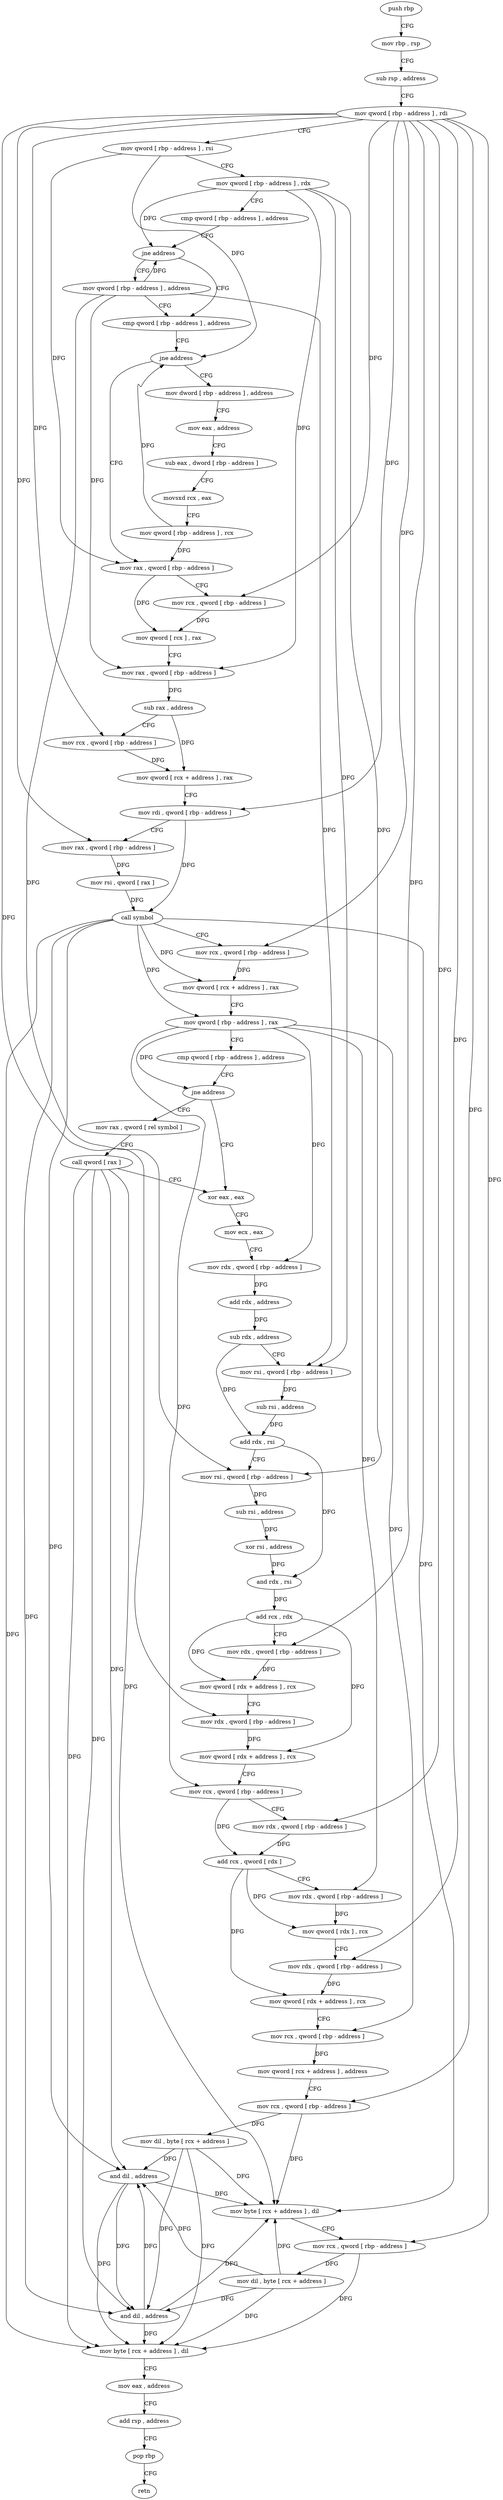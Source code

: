 digraph "func" {
"279408" [label = "push rbp" ]
"279409" [label = "mov rbp , rsp" ]
"279412" [label = "sub rsp , address" ]
"279416" [label = "mov qword [ rbp - address ] , rdi" ]
"279420" [label = "mov qword [ rbp - address ] , rsi" ]
"279424" [label = "mov qword [ rbp - address ] , rdx" ]
"279428" [label = "cmp qword [ rbp - address ] , address" ]
"279433" [label = "jne address" ]
"279447" [label = "cmp qword [ rbp - address ] , address" ]
"279439" [label = "mov qword [ rbp - address ] , address" ]
"279452" [label = "jne address" ]
"279480" [label = "mov rax , qword [ rbp - address ]" ]
"279458" [label = "mov dword [ rbp - address ] , address" ]
"279484" [label = "mov rcx , qword [ rbp - address ]" ]
"279488" [label = "mov qword [ rcx ] , rax" ]
"279491" [label = "mov rax , qword [ rbp - address ]" ]
"279495" [label = "sub rax , address" ]
"279501" [label = "mov rcx , qword [ rbp - address ]" ]
"279505" [label = "mov qword [ rcx + address ] , rax" ]
"279509" [label = "mov rdi , qword [ rbp - address ]" ]
"279513" [label = "mov rax , qword [ rbp - address ]" ]
"279517" [label = "mov rsi , qword [ rax ]" ]
"279520" [label = "call symbol" ]
"279525" [label = "mov rcx , qword [ rbp - address ]" ]
"279529" [label = "mov qword [ rcx + address ] , rax" ]
"279533" [label = "mov qword [ rbp - address ] , rax" ]
"279537" [label = "cmp qword [ rbp - address ] , address" ]
"279542" [label = "jne address" ]
"279557" [label = "xor eax , eax" ]
"279548" [label = "mov rax , qword [ rel symbol ]" ]
"279465" [label = "mov eax , address" ]
"279470" [label = "sub eax , dword [ rbp - address ]" ]
"279473" [label = "movsxd rcx , eax" ]
"279476" [label = "mov qword [ rbp - address ] , rcx" ]
"279559" [label = "mov ecx , eax" ]
"279561" [label = "mov rdx , qword [ rbp - address ]" ]
"279565" [label = "add rdx , address" ]
"279572" [label = "sub rdx , address" ]
"279579" [label = "mov rsi , qword [ rbp - address ]" ]
"279583" [label = "sub rsi , address" ]
"279590" [label = "add rdx , rsi" ]
"279593" [label = "mov rsi , qword [ rbp - address ]" ]
"279597" [label = "sub rsi , address" ]
"279604" [label = "xor rsi , address" ]
"279611" [label = "and rdx , rsi" ]
"279614" [label = "add rcx , rdx" ]
"279617" [label = "mov rdx , qword [ rbp - address ]" ]
"279621" [label = "mov qword [ rdx + address ] , rcx" ]
"279625" [label = "mov rdx , qword [ rbp - address ]" ]
"279629" [label = "mov qword [ rdx + address ] , rcx" ]
"279633" [label = "mov rcx , qword [ rbp - address ]" ]
"279637" [label = "mov rdx , qword [ rbp - address ]" ]
"279641" [label = "add rcx , qword [ rdx ]" ]
"279644" [label = "mov rdx , qword [ rbp - address ]" ]
"279648" [label = "mov qword [ rdx ] , rcx" ]
"279651" [label = "mov rdx , qword [ rbp - address ]" ]
"279655" [label = "mov qword [ rdx + address ] , rcx" ]
"279659" [label = "mov rcx , qword [ rbp - address ]" ]
"279663" [label = "mov qword [ rcx + address ] , address" ]
"279671" [label = "mov rcx , qword [ rbp - address ]" ]
"279675" [label = "mov dil , byte [ rcx + address ]" ]
"279679" [label = "and dil , address" ]
"279683" [label = "mov byte [ rcx + address ] , dil" ]
"279687" [label = "mov rcx , qword [ rbp - address ]" ]
"279691" [label = "mov dil , byte [ rcx + address ]" ]
"279695" [label = "and dil , address" ]
"279699" [label = "mov byte [ rcx + address ] , dil" ]
"279703" [label = "mov eax , address" ]
"279708" [label = "add rsp , address" ]
"279712" [label = "pop rbp" ]
"279713" [label = "retn" ]
"279555" [label = "call qword [ rax ]" ]
"279408" -> "279409" [ label = "CFG" ]
"279409" -> "279412" [ label = "CFG" ]
"279412" -> "279416" [ label = "CFG" ]
"279416" -> "279420" [ label = "CFG" ]
"279416" -> "279484" [ label = "DFG" ]
"279416" -> "279501" [ label = "DFG" ]
"279416" -> "279509" [ label = "DFG" ]
"279416" -> "279513" [ label = "DFG" ]
"279416" -> "279525" [ label = "DFG" ]
"279416" -> "279617" [ label = "DFG" ]
"279416" -> "279625" [ label = "DFG" ]
"279416" -> "279637" [ label = "DFG" ]
"279416" -> "279651" [ label = "DFG" ]
"279416" -> "279671" [ label = "DFG" ]
"279416" -> "279687" [ label = "DFG" ]
"279420" -> "279424" [ label = "CFG" ]
"279420" -> "279452" [ label = "DFG" ]
"279420" -> "279480" [ label = "DFG" ]
"279424" -> "279428" [ label = "CFG" ]
"279424" -> "279433" [ label = "DFG" ]
"279424" -> "279491" [ label = "DFG" ]
"279424" -> "279579" [ label = "DFG" ]
"279424" -> "279593" [ label = "DFG" ]
"279428" -> "279433" [ label = "CFG" ]
"279433" -> "279447" [ label = "CFG" ]
"279433" -> "279439" [ label = "CFG" ]
"279447" -> "279452" [ label = "CFG" ]
"279439" -> "279447" [ label = "CFG" ]
"279439" -> "279433" [ label = "DFG" ]
"279439" -> "279491" [ label = "DFG" ]
"279439" -> "279579" [ label = "DFG" ]
"279439" -> "279593" [ label = "DFG" ]
"279452" -> "279480" [ label = "CFG" ]
"279452" -> "279458" [ label = "CFG" ]
"279480" -> "279484" [ label = "CFG" ]
"279480" -> "279488" [ label = "DFG" ]
"279458" -> "279465" [ label = "CFG" ]
"279484" -> "279488" [ label = "DFG" ]
"279488" -> "279491" [ label = "CFG" ]
"279491" -> "279495" [ label = "DFG" ]
"279495" -> "279501" [ label = "CFG" ]
"279495" -> "279505" [ label = "DFG" ]
"279501" -> "279505" [ label = "DFG" ]
"279505" -> "279509" [ label = "CFG" ]
"279509" -> "279513" [ label = "CFG" ]
"279509" -> "279520" [ label = "DFG" ]
"279513" -> "279517" [ label = "DFG" ]
"279517" -> "279520" [ label = "DFG" ]
"279520" -> "279525" [ label = "CFG" ]
"279520" -> "279529" [ label = "DFG" ]
"279520" -> "279533" [ label = "DFG" ]
"279520" -> "279679" [ label = "DFG" ]
"279520" -> "279683" [ label = "DFG" ]
"279520" -> "279695" [ label = "DFG" ]
"279520" -> "279699" [ label = "DFG" ]
"279525" -> "279529" [ label = "DFG" ]
"279529" -> "279533" [ label = "CFG" ]
"279533" -> "279537" [ label = "CFG" ]
"279533" -> "279542" [ label = "DFG" ]
"279533" -> "279561" [ label = "DFG" ]
"279533" -> "279633" [ label = "DFG" ]
"279533" -> "279644" [ label = "DFG" ]
"279533" -> "279659" [ label = "DFG" ]
"279537" -> "279542" [ label = "CFG" ]
"279542" -> "279557" [ label = "CFG" ]
"279542" -> "279548" [ label = "CFG" ]
"279557" -> "279559" [ label = "CFG" ]
"279548" -> "279555" [ label = "CFG" ]
"279465" -> "279470" [ label = "CFG" ]
"279470" -> "279473" [ label = "CFG" ]
"279473" -> "279476" [ label = "CFG" ]
"279476" -> "279480" [ label = "DFG" ]
"279476" -> "279452" [ label = "DFG" ]
"279559" -> "279561" [ label = "CFG" ]
"279561" -> "279565" [ label = "DFG" ]
"279565" -> "279572" [ label = "DFG" ]
"279572" -> "279579" [ label = "CFG" ]
"279572" -> "279590" [ label = "DFG" ]
"279579" -> "279583" [ label = "DFG" ]
"279583" -> "279590" [ label = "DFG" ]
"279590" -> "279593" [ label = "CFG" ]
"279590" -> "279611" [ label = "DFG" ]
"279593" -> "279597" [ label = "DFG" ]
"279597" -> "279604" [ label = "DFG" ]
"279604" -> "279611" [ label = "DFG" ]
"279611" -> "279614" [ label = "DFG" ]
"279614" -> "279617" [ label = "CFG" ]
"279614" -> "279621" [ label = "DFG" ]
"279614" -> "279629" [ label = "DFG" ]
"279617" -> "279621" [ label = "DFG" ]
"279621" -> "279625" [ label = "CFG" ]
"279625" -> "279629" [ label = "DFG" ]
"279629" -> "279633" [ label = "CFG" ]
"279633" -> "279637" [ label = "CFG" ]
"279633" -> "279641" [ label = "DFG" ]
"279637" -> "279641" [ label = "DFG" ]
"279641" -> "279644" [ label = "CFG" ]
"279641" -> "279648" [ label = "DFG" ]
"279641" -> "279655" [ label = "DFG" ]
"279644" -> "279648" [ label = "DFG" ]
"279648" -> "279651" [ label = "CFG" ]
"279651" -> "279655" [ label = "DFG" ]
"279655" -> "279659" [ label = "CFG" ]
"279659" -> "279663" [ label = "DFG" ]
"279663" -> "279671" [ label = "CFG" ]
"279671" -> "279675" [ label = "DFG" ]
"279671" -> "279683" [ label = "DFG" ]
"279675" -> "279679" [ label = "DFG" ]
"279675" -> "279683" [ label = "DFG" ]
"279675" -> "279695" [ label = "DFG" ]
"279675" -> "279699" [ label = "DFG" ]
"279679" -> "279683" [ label = "DFG" ]
"279679" -> "279695" [ label = "DFG" ]
"279679" -> "279699" [ label = "DFG" ]
"279683" -> "279687" [ label = "CFG" ]
"279687" -> "279691" [ label = "DFG" ]
"279687" -> "279699" [ label = "DFG" ]
"279691" -> "279695" [ label = "DFG" ]
"279691" -> "279679" [ label = "DFG" ]
"279691" -> "279683" [ label = "DFG" ]
"279691" -> "279699" [ label = "DFG" ]
"279695" -> "279699" [ label = "DFG" ]
"279695" -> "279679" [ label = "DFG" ]
"279695" -> "279683" [ label = "DFG" ]
"279699" -> "279703" [ label = "CFG" ]
"279703" -> "279708" [ label = "CFG" ]
"279708" -> "279712" [ label = "CFG" ]
"279712" -> "279713" [ label = "CFG" ]
"279555" -> "279557" [ label = "CFG" ]
"279555" -> "279679" [ label = "DFG" ]
"279555" -> "279683" [ label = "DFG" ]
"279555" -> "279695" [ label = "DFG" ]
"279555" -> "279699" [ label = "DFG" ]
}
